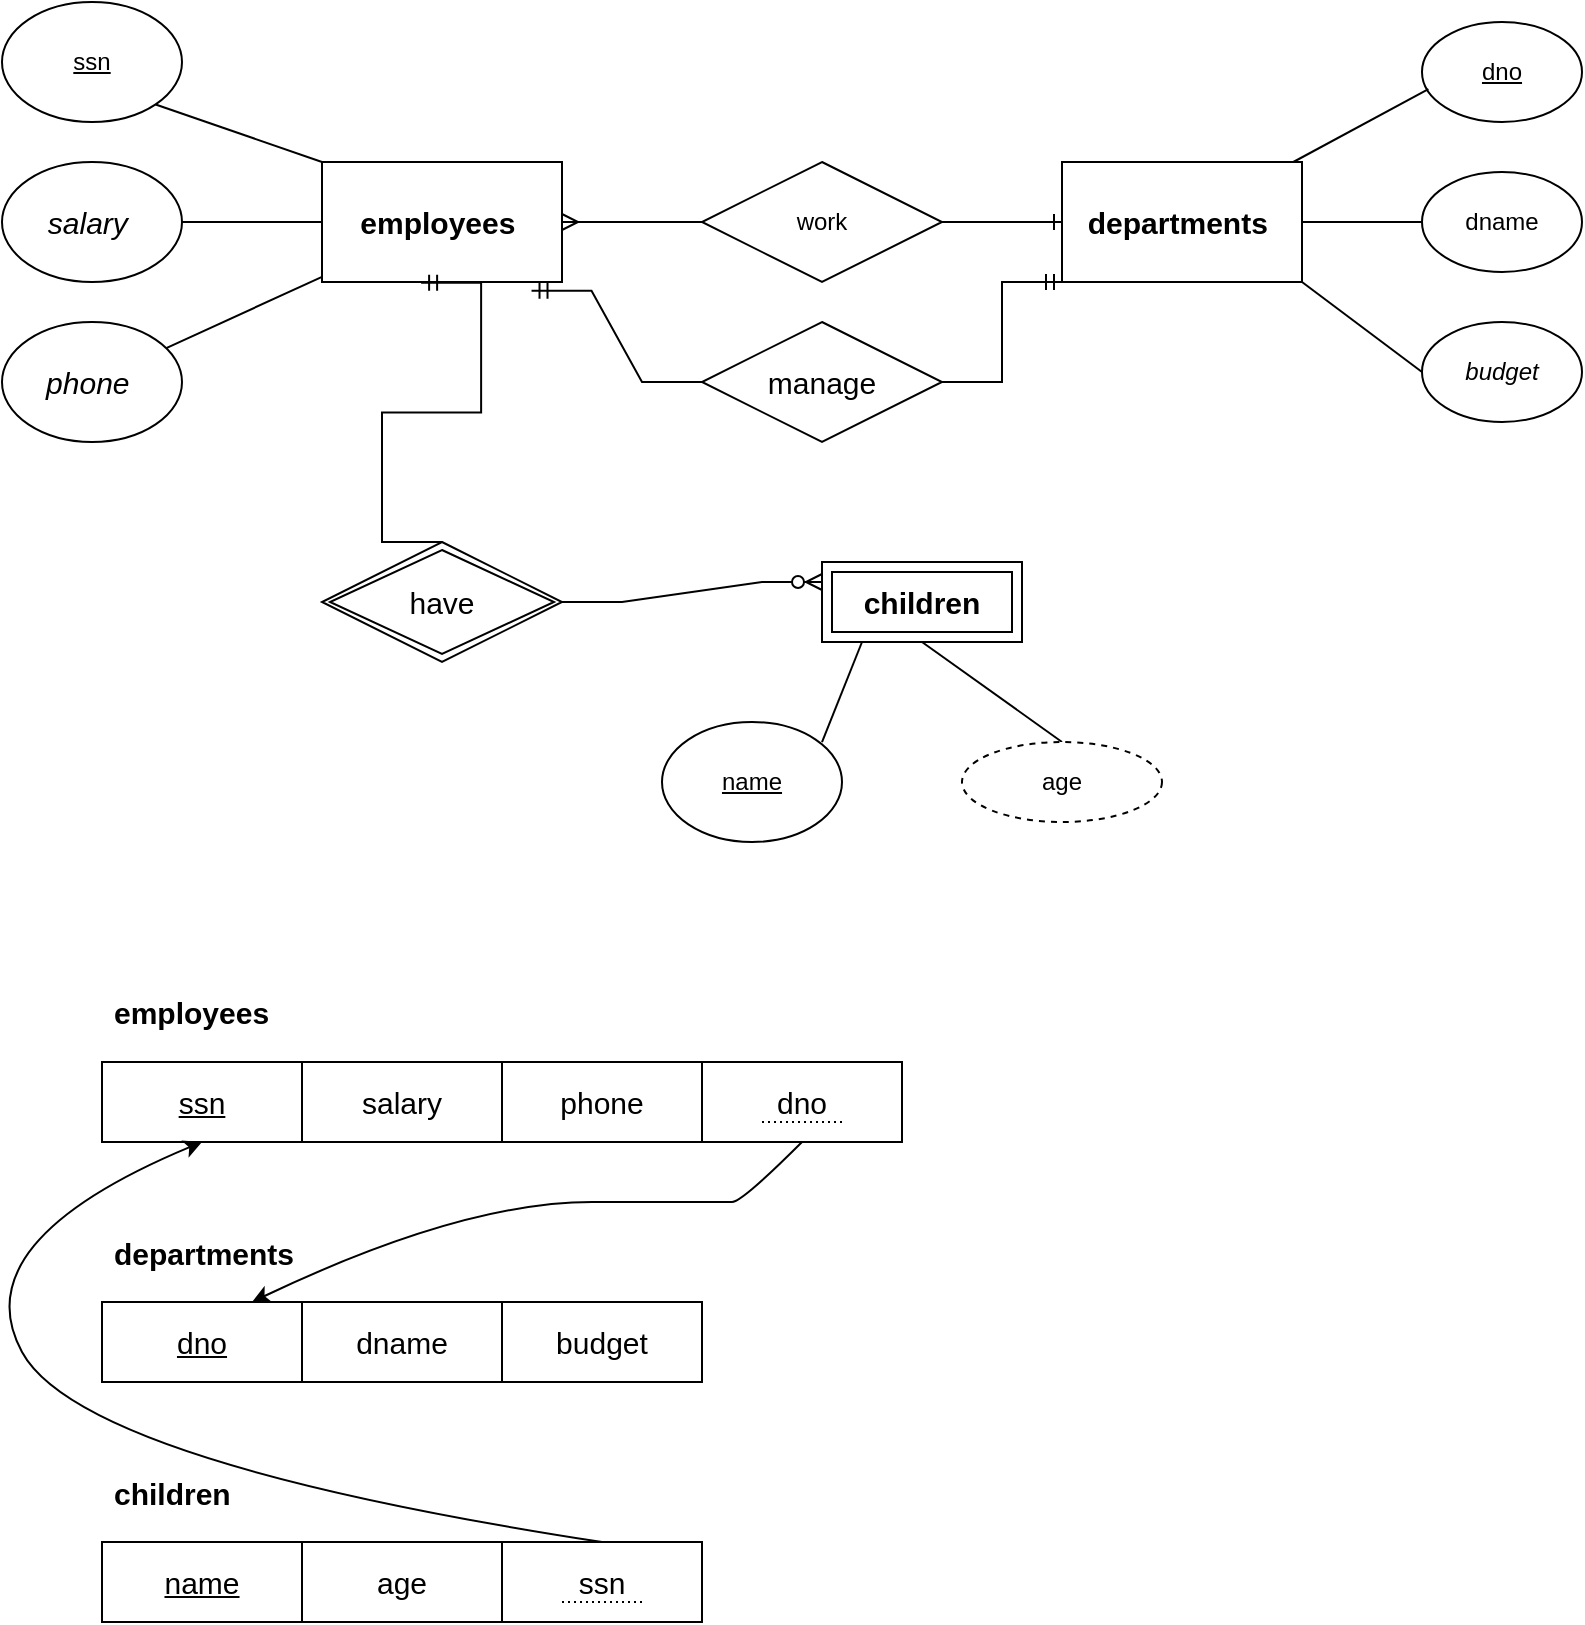 <mxfile version="20.2.7" type="github" pages="2">
  <diagram id="R2lEEEUBdFMjLlhIrx00" name="ex1">
    <mxGraphModel dx="994" dy="564" grid="1" gridSize="10" guides="1" tooltips="1" connect="1" arrows="1" fold="1" page="1" pageScale="1" pageWidth="850" pageHeight="1100" math="0" shadow="0" extFonts="Permanent Marker^https://fonts.googleapis.com/css?family=Permanent+Marker">
      <root>
        <mxCell id="0" />
        <mxCell id="1" parent="0" />
        <mxCell id="hV3xY0OW3KjCZ-4YezjG-1" value="&lt;span style=&quot;box-sizing: inherit; font-weight: 700; font-family: Muli, sans-serif; font-size: 15px; text-align: justify; background-color: rgb(255, 255, 255);&quot;&gt;employees&lt;/span&gt;&lt;span style=&quot;font-family: Muli, sans-serif; font-size: 15px; text-align: justify; background-color: rgb(255, 255, 255);&quot;&gt;&amp;nbsp;&lt;/span&gt;" style="rounded=0;whiteSpace=wrap;html=1;" parent="1" vertex="1">
          <mxGeometry x="190" y="110" width="120" height="60" as="geometry" />
        </mxCell>
        <mxCell id="hV3xY0OW3KjCZ-4YezjG-2" value="&lt;em style=&quot;box-sizing: inherit; font-family: Muli, sans-serif; font-size: 15px; text-align: justify; background-color: rgb(255, 255, 255);&quot;&gt;salary&amp;nbsp;&lt;/em&gt;" style="ellipse;whiteSpace=wrap;html=1;" parent="1" vertex="1">
          <mxGeometry x="30" y="110" width="90" height="60" as="geometry" />
        </mxCell>
        <mxCell id="hV3xY0OW3KjCZ-4YezjG-3" value="&lt;u&gt;ssn&lt;/u&gt;" style="ellipse;whiteSpace=wrap;html=1;" parent="1" vertex="1">
          <mxGeometry x="30" y="30" width="90" height="60" as="geometry" />
        </mxCell>
        <mxCell id="hV3xY0OW3KjCZ-4YezjG-4" value="&lt;em style=&quot;box-sizing: inherit; font-family: Muli, sans-serif; font-size: 15px; text-align: justify; background-color: rgb(255, 255, 255);&quot;&gt;phone&amp;nbsp;&lt;/em&gt;" style="ellipse;whiteSpace=wrap;html=1;" parent="1" vertex="1">
          <mxGeometry x="30" y="190" width="90" height="60" as="geometry" />
        </mxCell>
        <mxCell id="hV3xY0OW3KjCZ-4YezjG-10" value="&lt;span style=&quot;box-sizing: inherit; font-weight: 700; font-family: Muli, sans-serif; font-size: 15px; text-align: justify; background-color: rgb(255, 255, 255);&quot;&gt;departments&lt;/span&gt;&lt;em style=&quot;box-sizing: inherit; font-family: Muli, sans-serif; font-size: 15px; text-align: justify; background-color: rgb(255, 255, 255);&quot;&gt;&amp;nbsp;&lt;/em&gt;" style="rounded=0;whiteSpace=wrap;html=1;" parent="1" vertex="1">
          <mxGeometry x="560" y="110" width="120" height="60" as="geometry" />
        </mxCell>
        <mxCell id="hV3xY0OW3KjCZ-4YezjG-11" value="&lt;u&gt;dno&lt;/u&gt;" style="ellipse;whiteSpace=wrap;html=1;" parent="1" vertex="1">
          <mxGeometry x="740" y="40" width="80" height="50" as="geometry" />
        </mxCell>
        <mxCell id="hV3xY0OW3KjCZ-4YezjG-12" value="dname" style="ellipse;whiteSpace=wrap;html=1;" parent="1" vertex="1">
          <mxGeometry x="740" y="115" width="80" height="50" as="geometry" />
        </mxCell>
        <mxCell id="hV3xY0OW3KjCZ-4YezjG-13" value="&lt;em style=&quot;box-sizing: inherit; font-family: Muli, sans-serif; text-align: justify; background-color: rgb(255, 255, 255);&quot;&gt;&lt;font style=&quot;font-size: 12px;&quot;&gt;budget&lt;/font&gt;&lt;/em&gt;" style="ellipse;whiteSpace=wrap;html=1;" parent="1" vertex="1">
          <mxGeometry x="740" y="190" width="80" height="50" as="geometry" />
        </mxCell>
        <mxCell id="hV3xY0OW3KjCZ-4YezjG-14" value="" style="endArrow=none;html=1;rounded=0;exitX=1;exitY=1;exitDx=0;exitDy=0;entryX=0;entryY=0;entryDx=0;entryDy=0;" parent="1" source="hV3xY0OW3KjCZ-4YezjG-3" target="hV3xY0OW3KjCZ-4YezjG-1" edge="1">
          <mxGeometry width="50" height="50" relative="1" as="geometry">
            <mxPoint x="160" y="130" as="sourcePoint" />
            <mxPoint x="210" y="80" as="targetPoint" />
          </mxGeometry>
        </mxCell>
        <mxCell id="hV3xY0OW3KjCZ-4YezjG-15" value="" style="endArrow=none;html=1;rounded=0;exitX=1;exitY=0.5;exitDx=0;exitDy=0;entryX=0;entryY=0.5;entryDx=0;entryDy=0;" parent="1" source="hV3xY0OW3KjCZ-4YezjG-2" target="hV3xY0OW3KjCZ-4YezjG-1" edge="1">
          <mxGeometry width="50" height="50" relative="1" as="geometry">
            <mxPoint x="380" y="310" as="sourcePoint" />
            <mxPoint x="430" y="260" as="targetPoint" />
          </mxGeometry>
        </mxCell>
        <mxCell id="hV3xY0OW3KjCZ-4YezjG-16" value="" style="endArrow=none;html=1;rounded=0;" parent="1" source="hV3xY0OW3KjCZ-4YezjG-4" target="hV3xY0OW3KjCZ-4YezjG-1" edge="1">
          <mxGeometry width="50" height="50" relative="1" as="geometry">
            <mxPoint x="380" y="310" as="sourcePoint" />
            <mxPoint x="430" y="260" as="targetPoint" />
          </mxGeometry>
        </mxCell>
        <mxCell id="hV3xY0OW3KjCZ-4YezjG-17" value="" style="endArrow=none;html=1;rounded=0;entryX=0.04;entryY=0.672;entryDx=0;entryDy=0;entryPerimeter=0;" parent="1" source="hV3xY0OW3KjCZ-4YezjG-10" target="hV3xY0OW3KjCZ-4YezjG-11" edge="1">
          <mxGeometry width="50" height="50" relative="1" as="geometry">
            <mxPoint x="380" y="310" as="sourcePoint" />
            <mxPoint x="430" y="260" as="targetPoint" />
          </mxGeometry>
        </mxCell>
        <mxCell id="hV3xY0OW3KjCZ-4YezjG-18" value="" style="endArrow=none;html=1;rounded=0;entryX=1;entryY=0.5;entryDx=0;entryDy=0;exitX=0;exitY=0.5;exitDx=0;exitDy=0;" parent="1" source="hV3xY0OW3KjCZ-4YezjG-12" target="hV3xY0OW3KjCZ-4YezjG-10" edge="1">
          <mxGeometry width="50" height="50" relative="1" as="geometry">
            <mxPoint x="380" y="310" as="sourcePoint" />
            <mxPoint x="430" y="260" as="targetPoint" />
          </mxGeometry>
        </mxCell>
        <mxCell id="hV3xY0OW3KjCZ-4YezjG-19" value="" style="endArrow=none;html=1;rounded=0;exitX=1;exitY=1;exitDx=0;exitDy=0;entryX=0;entryY=0.5;entryDx=0;entryDy=0;" parent="1" source="hV3xY0OW3KjCZ-4YezjG-10" target="hV3xY0OW3KjCZ-4YezjG-13" edge="1">
          <mxGeometry width="50" height="50" relative="1" as="geometry">
            <mxPoint x="380" y="310" as="sourcePoint" />
            <mxPoint x="430" y="260" as="targetPoint" />
          </mxGeometry>
        </mxCell>
        <mxCell id="hV3xY0OW3KjCZ-4YezjG-24" value="&lt;u&gt;name&lt;/u&gt;" style="ellipse;whiteSpace=wrap;html=1;fontSize=12;" parent="1" vertex="1">
          <mxGeometry x="360" y="390" width="90" height="60" as="geometry" />
        </mxCell>
        <mxCell id="hV3xY0OW3KjCZ-4YezjG-27" value="" style="endArrow=none;html=1;rounded=0;fontSize=12;exitX=0.889;exitY=0.167;exitDx=0;exitDy=0;exitPerimeter=0;entryX=0.25;entryY=1;entryDx=0;entryDy=0;" parent="1" source="hV3xY0OW3KjCZ-4YezjG-24" edge="1">
          <mxGeometry width="50" height="50" relative="1" as="geometry">
            <mxPoint x="310" y="390" as="sourcePoint" />
            <mxPoint x="460" y="350" as="targetPoint" />
          </mxGeometry>
        </mxCell>
        <mxCell id="hV3xY0OW3KjCZ-4YezjG-28" value="" style="endArrow=none;html=1;rounded=0;fontSize=12;entryX=0.5;entryY=1;entryDx=0;entryDy=0;exitX=0.5;exitY=0;exitDx=0;exitDy=0;" parent="1" source="hV3xY0OW3KjCZ-4YezjG-32" edge="1">
          <mxGeometry width="50" height="50" relative="1" as="geometry">
            <mxPoint x="412.86" y="380.034" as="sourcePoint" />
            <mxPoint x="490" y="350" as="targetPoint" />
          </mxGeometry>
        </mxCell>
        <mxCell id="hV3xY0OW3KjCZ-4YezjG-32" value="age" style="ellipse;whiteSpace=wrap;html=1;align=center;dashed=1;fontSize=12;" parent="1" vertex="1">
          <mxGeometry x="510" y="400" width="100" height="40" as="geometry" />
        </mxCell>
        <mxCell id="9aeVvAgDVQ5U01HIMGX4-3" value="&lt;font style=&quot;vertical-align: inherit;&quot;&gt;&lt;font style=&quot;vertical-align: inherit;&quot;&gt;work&lt;/font&gt;&lt;/font&gt;" style="shape=rhombus;perimeter=rhombusPerimeter;whiteSpace=wrap;html=1;align=center;" parent="1" vertex="1">
          <mxGeometry x="380" y="110" width="120" height="60" as="geometry" />
        </mxCell>
        <mxCell id="9aeVvAgDVQ5U01HIMGX4-12" value="" style="edgeStyle=entityRelationEdgeStyle;fontSize=12;html=1;endArrow=ERzeroToMany;endFill=1;rounded=0;exitX=1;exitY=0.5;exitDx=0;exitDy=0;entryX=0;entryY=0.25;entryDx=0;entryDy=0;" parent="1" target="9aeVvAgDVQ5U01HIMGX4-20" edge="1">
          <mxGeometry width="100" height="100" relative="1" as="geometry">
            <mxPoint x="310" y="330" as="sourcePoint" />
            <mxPoint x="430" y="320" as="targetPoint" />
          </mxGeometry>
        </mxCell>
        <mxCell id="9aeVvAgDVQ5U01HIMGX4-13" value="manage" style="shape=rhombus;perimeter=rhombusPerimeter;whiteSpace=wrap;html=1;align=center;fontSize=15;" parent="1" vertex="1">
          <mxGeometry x="380" y="190" width="120" height="60" as="geometry" />
        </mxCell>
        <mxCell id="9aeVvAgDVQ5U01HIMGX4-14" value="" style="edgeStyle=entityRelationEdgeStyle;fontSize=12;html=1;endArrow=ERmandOne;rounded=0;entryX=0.873;entryY=1.073;entryDx=0;entryDy=0;entryPerimeter=0;exitX=0;exitY=0.5;exitDx=0;exitDy=0;" parent="1" source="9aeVvAgDVQ5U01HIMGX4-13" target="hV3xY0OW3KjCZ-4YezjG-1" edge="1">
          <mxGeometry width="100" height="100" relative="1" as="geometry">
            <mxPoint x="370" y="330" as="sourcePoint" />
            <mxPoint x="470" y="230" as="targetPoint" />
          </mxGeometry>
        </mxCell>
        <mxCell id="9aeVvAgDVQ5U01HIMGX4-15" value="" style="edgeStyle=entityRelationEdgeStyle;fontSize=12;html=1;endArrow=ERmandOne;rounded=0;entryX=0;entryY=1;entryDx=0;entryDy=0;exitX=1;exitY=0.5;exitDx=0;exitDy=0;" parent="1" source="9aeVvAgDVQ5U01HIMGX4-13" target="hV3xY0OW3KjCZ-4YezjG-10" edge="1">
          <mxGeometry width="100" height="100" relative="1" as="geometry">
            <mxPoint x="370" y="330" as="sourcePoint" />
            <mxPoint x="470" y="230" as="targetPoint" />
          </mxGeometry>
        </mxCell>
        <mxCell id="9aeVvAgDVQ5U01HIMGX4-17" value="have" style="shape=rhombus;double=1;perimeter=rhombusPerimeter;whiteSpace=wrap;html=1;align=center;fontSize=15;" parent="1" vertex="1">
          <mxGeometry x="190" y="300" width="120" height="60" as="geometry" />
        </mxCell>
        <mxCell id="9aeVvAgDVQ5U01HIMGX4-19" value="" style="edgeStyle=entityRelationEdgeStyle;fontSize=12;html=1;endArrow=ERmandOne;rounded=0;exitX=0.5;exitY=0;exitDx=0;exitDy=0;entryX=0.413;entryY=1.007;entryDx=0;entryDy=0;entryPerimeter=0;" parent="1" source="9aeVvAgDVQ5U01HIMGX4-17" target="hV3xY0OW3KjCZ-4YezjG-1" edge="1">
          <mxGeometry width="100" height="100" relative="1" as="geometry">
            <mxPoint x="370" y="330" as="sourcePoint" />
            <mxPoint x="230" y="180" as="targetPoint" />
          </mxGeometry>
        </mxCell>
        <mxCell id="9aeVvAgDVQ5U01HIMGX4-20" value="&lt;b&gt;children&lt;/b&gt;" style="shape=ext;margin=3;double=1;whiteSpace=wrap;html=1;align=center;fontSize=15;" parent="1" vertex="1">
          <mxGeometry x="440" y="310" width="100" height="40" as="geometry" />
        </mxCell>
        <mxCell id="9aeVvAgDVQ5U01HIMGX4-21" value="" style="edgeStyle=entityRelationEdgeStyle;fontSize=12;html=1;endArrow=ERone;endFill=1;rounded=0;entryX=0;entryY=0.5;entryDx=0;entryDy=0;exitX=1;exitY=0.5;exitDx=0;exitDy=0;" parent="1" source="9aeVvAgDVQ5U01HIMGX4-3" target="hV3xY0OW3KjCZ-4YezjG-10" edge="1">
          <mxGeometry width="100" height="100" relative="1" as="geometry">
            <mxPoint x="380" y="140" as="sourcePoint" />
            <mxPoint x="480" y="90" as="targetPoint" />
          </mxGeometry>
        </mxCell>
        <mxCell id="9aeVvAgDVQ5U01HIMGX4-22" value="" style="edgeStyle=entityRelationEdgeStyle;fontSize=12;html=1;endArrow=ERmany;rounded=0;entryX=1;entryY=0.5;entryDx=0;entryDy=0;exitX=0;exitY=0.5;exitDx=0;exitDy=0;" parent="1" source="9aeVvAgDVQ5U01HIMGX4-3" target="hV3xY0OW3KjCZ-4YezjG-1" edge="1">
          <mxGeometry width="100" height="100" relative="1" as="geometry">
            <mxPoint x="370" y="220" as="sourcePoint" />
            <mxPoint x="470" y="120" as="targetPoint" />
          </mxGeometry>
        </mxCell>
        <mxCell id="9aeVvAgDVQ5U01HIMGX4-23" value="&lt;u&gt;ssn&lt;/u&gt;" style="whiteSpace=wrap;html=1;align=center;fontSize=15;" parent="1" vertex="1">
          <mxGeometry x="80" y="560" width="100" height="40" as="geometry" />
        </mxCell>
        <mxCell id="9aeVvAgDVQ5U01HIMGX4-24" value="phone" style="whiteSpace=wrap;html=1;align=center;fontSize=15;" parent="1" vertex="1">
          <mxGeometry x="280" y="560" width="100" height="40" as="geometry" />
        </mxCell>
        <mxCell id="9aeVvAgDVQ5U01HIMGX4-26" value="budget" style="whiteSpace=wrap;html=1;align=center;fontSize=15;" parent="1" vertex="1">
          <mxGeometry x="280" y="680" width="100" height="40" as="geometry" />
        </mxCell>
        <mxCell id="9aeVvAgDVQ5U01HIMGX4-27" value="dname" style="whiteSpace=wrap;html=1;align=center;fontSize=15;" parent="1" vertex="1">
          <mxGeometry x="180" y="680" width="100" height="40" as="geometry" />
        </mxCell>
        <mxCell id="9aeVvAgDVQ5U01HIMGX4-28" value="&lt;u&gt;dno&lt;/u&gt;" style="whiteSpace=wrap;html=1;align=center;fontSize=15;" parent="1" vertex="1">
          <mxGeometry x="80" y="680" width="100" height="40" as="geometry" />
        </mxCell>
        <mxCell id="9aeVvAgDVQ5U01HIMGX4-29" value="salary" style="whiteSpace=wrap;html=1;align=center;fontSize=15;" parent="1" vertex="1">
          <mxGeometry x="180" y="560" width="100" height="40" as="geometry" />
        </mxCell>
        <mxCell id="9aeVvAgDVQ5U01HIMGX4-30" value="dno" style="whiteSpace=wrap;html=1;align=center;fontSize=15;" parent="1" vertex="1">
          <mxGeometry x="380" y="560" width="100" height="40" as="geometry" />
        </mxCell>
        <mxCell id="9aeVvAgDVQ5U01HIMGX4-35" value="employees " style="text;strokeColor=none;fillColor=none;spacingLeft=4;spacingRight=4;overflow=hidden;rotatable=0;points=[[0,0.5],[1,0.5]];portConstraint=eastwest;fontSize=15;fontStyle=1" parent="1" vertex="1">
          <mxGeometry x="80" y="520" width="100" height="30" as="geometry" />
        </mxCell>
        <mxCell id="9aeVvAgDVQ5U01HIMGX4-43" value="" style="endArrow=none;html=1;rounded=0;dashed=1;dashPattern=1 2;fontSize=15;" parent="1" edge="1">
          <mxGeometry relative="1" as="geometry">
            <mxPoint x="410" y="590" as="sourcePoint" />
            <mxPoint x="450" y="590" as="targetPoint" />
          </mxGeometry>
        </mxCell>
        <mxCell id="9aeVvAgDVQ5U01HIMGX4-44" value="" style="resizable=0;html=1;align=right;verticalAlign=bottom;fontSize=15;" parent="9aeVvAgDVQ5U01HIMGX4-43" connectable="0" vertex="1">
          <mxGeometry x="1" relative="1" as="geometry" />
        </mxCell>
        <mxCell id="9aeVvAgDVQ5U01HIMGX4-46" value="departments " style="text;strokeColor=none;fillColor=none;align=left;verticalAlign=middle;spacingLeft=4;spacingRight=4;overflow=hidden;points=[[0,0.5],[1,0.5]];portConstraint=eastwest;rotatable=0;fontSize=15;fontStyle=1" parent="1" vertex="1">
          <mxGeometry x="80" y="640" width="110" height="30" as="geometry" />
        </mxCell>
        <mxCell id="9aeVvAgDVQ5U01HIMGX4-52" value="ssn" style="whiteSpace=wrap;html=1;align=center;fontSize=15;" parent="1" vertex="1">
          <mxGeometry x="280" y="800" width="100" height="40" as="geometry" />
        </mxCell>
        <mxCell id="9aeVvAgDVQ5U01HIMGX4-53" value="age" style="whiteSpace=wrap;html=1;align=center;fontSize=15;" parent="1" vertex="1">
          <mxGeometry x="180" y="800" width="100" height="40" as="geometry" />
        </mxCell>
        <mxCell id="9aeVvAgDVQ5U01HIMGX4-54" value="&lt;u&gt;name&lt;/u&gt;" style="whiteSpace=wrap;html=1;align=center;fontSize=15;" parent="1" vertex="1">
          <mxGeometry x="80" y="800" width="100" height="40" as="geometry" />
        </mxCell>
        <mxCell id="9aeVvAgDVQ5U01HIMGX4-56" value="children" style="text;strokeColor=none;fillColor=none;align=left;verticalAlign=middle;spacingLeft=4;spacingRight=4;overflow=hidden;points=[[0,0.5],[1,0.5]];portConstraint=eastwest;rotatable=0;fontSize=15;fontStyle=1" parent="1" vertex="1">
          <mxGeometry x="80" y="760" width="110" height="30" as="geometry" />
        </mxCell>
        <mxCell id="9aeVvAgDVQ5U01HIMGX4-57" value="" style="endArrow=none;html=1;rounded=0;dashed=1;dashPattern=1 2;fontSize=15;" parent="1" edge="1">
          <mxGeometry relative="1" as="geometry">
            <mxPoint x="420" y="600" as="sourcePoint" />
            <mxPoint x="460" y="600" as="targetPoint" />
          </mxGeometry>
        </mxCell>
        <mxCell id="9aeVvAgDVQ5U01HIMGX4-58" value="" style="resizable=0;html=1;align=right;verticalAlign=bottom;fontSize=15;" parent="9aeVvAgDVQ5U01HIMGX4-57" connectable="0" vertex="1">
          <mxGeometry x="1" relative="1" as="geometry" />
        </mxCell>
        <mxCell id="9aeVvAgDVQ5U01HIMGX4-61" value="" style="endArrow=none;html=1;rounded=0;dashed=1;dashPattern=1 2;fontSize=15;" parent="1" edge="1">
          <mxGeometry relative="1" as="geometry">
            <mxPoint x="310" y="830" as="sourcePoint" />
            <mxPoint x="350" y="830" as="targetPoint" />
          </mxGeometry>
        </mxCell>
        <mxCell id="9aeVvAgDVQ5U01HIMGX4-63" value="" style="curved=1;endArrow=classic;html=1;rounded=0;fontSize=15;exitX=0.5;exitY=0;exitDx=0;exitDy=0;entryX=0.5;entryY=1;entryDx=0;entryDy=0;" parent="1" source="9aeVvAgDVQ5U01HIMGX4-52" target="9aeVvAgDVQ5U01HIMGX4-23" edge="1">
          <mxGeometry width="50" height="50" relative="1" as="geometry">
            <mxPoint x="390" y="750" as="sourcePoint" />
            <mxPoint x="440" y="700" as="targetPoint" />
            <Array as="points">
              <mxPoint x="70" y="760" />
              <mxPoint x="10" y="650" />
            </Array>
          </mxGeometry>
        </mxCell>
        <mxCell id="9aeVvAgDVQ5U01HIMGX4-64" value="" style="curved=1;endArrow=classic;html=1;rounded=0;fontSize=15;exitX=0.5;exitY=1;exitDx=0;exitDy=0;entryX=0.75;entryY=0;entryDx=0;entryDy=0;" parent="1" source="9aeVvAgDVQ5U01HIMGX4-30" target="9aeVvAgDVQ5U01HIMGX4-28" edge="1">
          <mxGeometry width="50" height="50" relative="1" as="geometry">
            <mxPoint x="410" y="800" as="sourcePoint" />
            <mxPoint x="460" y="750" as="targetPoint" />
            <Array as="points">
              <mxPoint x="400" y="630" />
              <mxPoint x="390" y="630" />
              <mxPoint x="260" y="630" />
            </Array>
          </mxGeometry>
        </mxCell>
      </root>
    </mxGraphModel>
  </diagram>
  <diagram id="zo1FMkvLRiDInPP8DJfZ" name="ex2">
    <mxGraphModel dx="994" dy="564" grid="1" gridSize="10" guides="1" tooltips="1" connect="1" arrows="1" fold="1" page="1" pageScale="1" pageWidth="827" pageHeight="1169" math="0" shadow="0">
      <root>
        <mxCell id="0" />
        <mxCell id="1" parent="0" />
        <mxCell id="hSBPCJvORiMNgb-6Grtc-1" value="ENROLL " style="shape=table;startSize=30;container=1;collapsible=1;childLayout=tableLayout;fixedRows=1;rowLines=0;fontStyle=1;align=center;resizeLast=1;fontSize=15;" parent="1" vertex="1">
          <mxGeometry x="40" y="40" width="180" height="160" as="geometry" />
        </mxCell>
        <mxCell id="hSBPCJvORiMNgb-6Grtc-2" value="" style="shape=tableRow;horizontal=0;startSize=0;swimlaneHead=0;swimlaneBody=0;fillColor=none;collapsible=0;dropTarget=0;points=[[0,0.5],[1,0.5]];portConstraint=eastwest;top=0;left=0;right=0;bottom=0;fontSize=15;" parent="hSBPCJvORiMNgb-6Grtc-1" vertex="1">
          <mxGeometry y="30" width="180" height="30" as="geometry" />
        </mxCell>
        <mxCell id="hSBPCJvORiMNgb-6Grtc-3" value="PK,FK1" style="shape=partialRectangle;connectable=0;fillColor=none;top=0;left=0;bottom=0;right=0;fontStyle=1;overflow=hidden;fontSize=15;" parent="hSBPCJvORiMNgb-6Grtc-2" vertex="1">
          <mxGeometry width="60" height="30" as="geometry">
            <mxRectangle width="60" height="30" as="alternateBounds" />
          </mxGeometry>
        </mxCell>
        <mxCell id="hSBPCJvORiMNgb-6Grtc-4" value="SSN" style="shape=partialRectangle;connectable=0;fillColor=none;top=0;left=0;bottom=0;right=0;align=left;spacingLeft=6;fontStyle=5;overflow=hidden;fontSize=15;" parent="hSBPCJvORiMNgb-6Grtc-2" vertex="1">
          <mxGeometry x="60" width="120" height="30" as="geometry">
            <mxRectangle width="120" height="30" as="alternateBounds" />
          </mxGeometry>
        </mxCell>
        <mxCell id="hSBPCJvORiMNgb-6Grtc-5" value="" style="shape=tableRow;horizontal=0;startSize=0;swimlaneHead=0;swimlaneBody=0;fillColor=none;collapsible=0;dropTarget=0;points=[[0,0.5],[1,0.5]];portConstraint=eastwest;top=0;left=0;right=0;bottom=1;fontSize=15;" parent="hSBPCJvORiMNgb-6Grtc-1" vertex="1">
          <mxGeometry y="60" width="180" height="30" as="geometry" />
        </mxCell>
        <mxCell id="hSBPCJvORiMNgb-6Grtc-6" value="" style="shape=partialRectangle;connectable=0;fillColor=none;top=0;left=0;bottom=0;right=0;fontStyle=1;overflow=hidden;fontSize=15;" parent="hSBPCJvORiMNgb-6Grtc-5" vertex="1">
          <mxGeometry width="60" height="30" as="geometry">
            <mxRectangle width="60" height="30" as="alternateBounds" />
          </mxGeometry>
        </mxCell>
        <mxCell id="hSBPCJvORiMNgb-6Grtc-7" value="Course" style="shape=partialRectangle;connectable=0;fillColor=none;top=0;left=0;bottom=0;right=0;align=left;spacingLeft=6;fontStyle=5;overflow=hidden;fontSize=15;" parent="hSBPCJvORiMNgb-6Grtc-5" vertex="1">
          <mxGeometry x="60" width="120" height="30" as="geometry">
            <mxRectangle width="120" height="30" as="alternateBounds" />
          </mxGeometry>
        </mxCell>
        <mxCell id="hSBPCJvORiMNgb-6Grtc-8" value="" style="shape=tableRow;horizontal=0;startSize=0;swimlaneHead=0;swimlaneBody=0;fillColor=none;collapsible=0;dropTarget=0;points=[[0,0.5],[1,0.5]];portConstraint=eastwest;top=0;left=0;right=0;bottom=0;fontSize=15;" parent="hSBPCJvORiMNgb-6Grtc-1" vertex="1">
          <mxGeometry y="90" width="180" height="30" as="geometry" />
        </mxCell>
        <mxCell id="hSBPCJvORiMNgb-6Grtc-9" value="" style="shape=partialRectangle;connectable=0;fillColor=none;top=0;left=0;bottom=0;right=0;editable=1;overflow=hidden;fontSize=15;" parent="hSBPCJvORiMNgb-6Grtc-8" vertex="1">
          <mxGeometry width="60" height="30" as="geometry">
            <mxRectangle width="60" height="30" as="alternateBounds" />
          </mxGeometry>
        </mxCell>
        <mxCell id="hSBPCJvORiMNgb-6Grtc-10" value="Quarter" style="shape=partialRectangle;connectable=0;fillColor=none;top=0;left=0;bottom=0;right=0;align=left;spacingLeft=6;overflow=hidden;fontSize=15;" parent="hSBPCJvORiMNgb-6Grtc-8" vertex="1">
          <mxGeometry x="60" width="120" height="30" as="geometry">
            <mxRectangle width="120" height="30" as="alternateBounds" />
          </mxGeometry>
        </mxCell>
        <mxCell id="hSBPCJvORiMNgb-6Grtc-11" value="" style="shape=tableRow;horizontal=0;startSize=0;swimlaneHead=0;swimlaneBody=0;fillColor=none;collapsible=0;dropTarget=0;points=[[0,0.5],[1,0.5]];portConstraint=eastwest;top=0;left=0;right=0;bottom=0;fontSize=15;" parent="hSBPCJvORiMNgb-6Grtc-1" vertex="1">
          <mxGeometry y="120" width="180" height="30" as="geometry" />
        </mxCell>
        <mxCell id="hSBPCJvORiMNgb-6Grtc-12" value="" style="shape=partialRectangle;connectable=0;fillColor=none;top=0;left=0;bottom=0;right=0;editable=1;overflow=hidden;fontSize=15;" parent="hSBPCJvORiMNgb-6Grtc-11" vertex="1">
          <mxGeometry width="60" height="30" as="geometry">
            <mxRectangle width="60" height="30" as="alternateBounds" />
          </mxGeometry>
        </mxCell>
        <mxCell id="hSBPCJvORiMNgb-6Grtc-13" value="Grade" style="shape=partialRectangle;connectable=0;fillColor=none;top=0;left=0;bottom=0;right=0;align=left;spacingLeft=6;overflow=hidden;fontSize=15;" parent="hSBPCJvORiMNgb-6Grtc-11" vertex="1">
          <mxGeometry x="60" width="120" height="30" as="geometry">
            <mxRectangle width="120" height="30" as="alternateBounds" />
          </mxGeometry>
        </mxCell>
        <mxCell id="hSBPCJvORiMNgb-6Grtc-14" value="COURSE " style="shape=table;startSize=30;container=1;collapsible=1;childLayout=tableLayout;fixedRows=1;rowLines=0;fontStyle=1;align=center;resizeLast=1;fontSize=15;" parent="1" vertex="1">
          <mxGeometry x="310" y="40" width="180" height="160" as="geometry" />
        </mxCell>
        <mxCell id="hSBPCJvORiMNgb-6Grtc-15" value="" style="shape=tableRow;horizontal=0;startSize=0;swimlaneHead=0;swimlaneBody=0;fillColor=none;collapsible=0;dropTarget=0;points=[[0,0.5],[1,0.5]];portConstraint=eastwest;top=0;left=0;right=0;bottom=0;fontSize=15;" parent="hSBPCJvORiMNgb-6Grtc-14" vertex="1">
          <mxGeometry y="30" width="180" height="30" as="geometry" />
        </mxCell>
        <mxCell id="hSBPCJvORiMNgb-6Grtc-16" value="PK" style="shape=partialRectangle;connectable=0;fillColor=none;top=0;left=0;bottom=0;right=0;fontStyle=1;overflow=hidden;fontSize=15;" parent="hSBPCJvORiMNgb-6Grtc-15" vertex="1">
          <mxGeometry width="60" height="30" as="geometry">
            <mxRectangle width="60" height="30" as="alternateBounds" />
          </mxGeometry>
        </mxCell>
        <mxCell id="hSBPCJvORiMNgb-6Grtc-17" value="Course" style="shape=partialRectangle;connectable=0;fillColor=none;top=0;left=0;bottom=0;right=0;align=left;spacingLeft=6;fontStyle=5;overflow=hidden;fontSize=15;" parent="hSBPCJvORiMNgb-6Grtc-15" vertex="1">
          <mxGeometry x="60" width="120" height="30" as="geometry">
            <mxRectangle width="120" height="30" as="alternateBounds" />
          </mxGeometry>
        </mxCell>
        <mxCell id="hSBPCJvORiMNgb-6Grtc-18" value="" style="shape=tableRow;horizontal=0;startSize=0;swimlaneHead=0;swimlaneBody=0;fillColor=none;collapsible=0;dropTarget=0;points=[[0,0.5],[1,0.5]];portConstraint=eastwest;top=0;left=0;right=0;bottom=1;fontSize=15;" parent="hSBPCJvORiMNgb-6Grtc-14" vertex="1">
          <mxGeometry y="60" width="180" height="30" as="geometry" />
        </mxCell>
        <mxCell id="hSBPCJvORiMNgb-6Grtc-19" value="" style="shape=partialRectangle;connectable=0;fillColor=none;top=0;left=0;bottom=0;right=0;fontStyle=1;overflow=hidden;fontSize=15;" parent="hSBPCJvORiMNgb-6Grtc-18" vertex="1">
          <mxGeometry width="60" height="30" as="geometry">
            <mxRectangle width="60" height="30" as="alternateBounds" />
          </mxGeometry>
        </mxCell>
        <mxCell id="hSBPCJvORiMNgb-6Grtc-20" value="" style="shape=partialRectangle;connectable=0;fillColor=none;top=0;left=0;bottom=0;right=0;align=left;spacingLeft=6;fontStyle=5;overflow=hidden;fontSize=15;" parent="hSBPCJvORiMNgb-6Grtc-18" vertex="1">
          <mxGeometry x="60" width="120" height="30" as="geometry">
            <mxRectangle width="120" height="30" as="alternateBounds" />
          </mxGeometry>
        </mxCell>
        <mxCell id="hSBPCJvORiMNgb-6Grtc-21" value="" style="shape=tableRow;horizontal=0;startSize=0;swimlaneHead=0;swimlaneBody=0;fillColor=none;collapsible=0;dropTarget=0;points=[[0,0.5],[1,0.5]];portConstraint=eastwest;top=0;left=0;right=0;bottom=0;fontSize=15;" parent="hSBPCJvORiMNgb-6Grtc-14" vertex="1">
          <mxGeometry y="90" width="180" height="30" as="geometry" />
        </mxCell>
        <mxCell id="hSBPCJvORiMNgb-6Grtc-22" value="" style="shape=partialRectangle;connectable=0;fillColor=none;top=0;left=0;bottom=0;right=0;editable=1;overflow=hidden;fontSize=15;" parent="hSBPCJvORiMNgb-6Grtc-21" vertex="1">
          <mxGeometry width="60" height="30" as="geometry">
            <mxRectangle width="60" height="30" as="alternateBounds" />
          </mxGeometry>
        </mxCell>
        <mxCell id="hSBPCJvORiMNgb-6Grtc-23" value="Cname" style="shape=partialRectangle;connectable=0;fillColor=none;top=0;left=0;bottom=0;right=0;align=left;spacingLeft=6;overflow=hidden;fontSize=15;" parent="hSBPCJvORiMNgb-6Grtc-21" vertex="1">
          <mxGeometry x="60" width="120" height="30" as="geometry">
            <mxRectangle width="120" height="30" as="alternateBounds" />
          </mxGeometry>
        </mxCell>
        <mxCell id="hSBPCJvORiMNgb-6Grtc-24" value="" style="shape=tableRow;horizontal=0;startSize=0;swimlaneHead=0;swimlaneBody=0;fillColor=none;collapsible=0;dropTarget=0;points=[[0,0.5],[1,0.5]];portConstraint=eastwest;top=0;left=0;right=0;bottom=0;fontSize=15;" parent="hSBPCJvORiMNgb-6Grtc-14" vertex="1">
          <mxGeometry y="120" width="180" height="30" as="geometry" />
        </mxCell>
        <mxCell id="hSBPCJvORiMNgb-6Grtc-25" value="" style="shape=partialRectangle;connectable=0;fillColor=none;top=0;left=0;bottom=0;right=0;editable=1;overflow=hidden;fontSize=15;" parent="hSBPCJvORiMNgb-6Grtc-24" vertex="1">
          <mxGeometry width="60" height="30" as="geometry">
            <mxRectangle width="60" height="30" as="alternateBounds" />
          </mxGeometry>
        </mxCell>
        <mxCell id="hSBPCJvORiMNgb-6Grtc-26" value="Dept" style="shape=partialRectangle;connectable=0;fillColor=none;top=0;left=0;bottom=0;right=0;align=left;spacingLeft=6;overflow=hidden;fontSize=15;" parent="hSBPCJvORiMNgb-6Grtc-24" vertex="1">
          <mxGeometry x="60" width="120" height="30" as="geometry">
            <mxRectangle width="120" height="30" as="alternateBounds" />
          </mxGeometry>
        </mxCell>
        <mxCell id="hSBPCJvORiMNgb-6Grtc-27" value="STUDENT " style="shape=table;startSize=30;container=1;collapsible=1;childLayout=tableLayout;fixedRows=1;rowLines=0;fontStyle=1;align=center;resizeLast=1;fontSize=15;" parent="1" vertex="1">
          <mxGeometry x="40" y="280" width="180" height="180" as="geometry" />
        </mxCell>
        <mxCell id="hSBPCJvORiMNgb-6Grtc-28" value="" style="shape=tableRow;horizontal=0;startSize=0;swimlaneHead=0;swimlaneBody=0;fillColor=none;collapsible=0;dropTarget=0;points=[[0,0.5],[1,0.5]];portConstraint=eastwest;top=0;left=0;right=0;bottom=0;fontSize=15;" parent="hSBPCJvORiMNgb-6Grtc-27" vertex="1">
          <mxGeometry y="30" width="180" height="30" as="geometry" />
        </mxCell>
        <mxCell id="hSBPCJvORiMNgb-6Grtc-29" value="PK" style="shape=partialRectangle;connectable=0;fillColor=none;top=0;left=0;bottom=0;right=0;fontStyle=1;overflow=hidden;fontSize=15;" parent="hSBPCJvORiMNgb-6Grtc-28" vertex="1">
          <mxGeometry width="60" height="30" as="geometry">
            <mxRectangle width="60" height="30" as="alternateBounds" />
          </mxGeometry>
        </mxCell>
        <mxCell id="hSBPCJvORiMNgb-6Grtc-30" value="SSN" style="shape=partialRectangle;connectable=0;fillColor=none;top=0;left=0;bottom=0;right=0;align=left;spacingLeft=6;fontStyle=5;overflow=hidden;fontSize=15;" parent="hSBPCJvORiMNgb-6Grtc-28" vertex="1">
          <mxGeometry x="60" width="120" height="30" as="geometry">
            <mxRectangle width="120" height="30" as="alternateBounds" />
          </mxGeometry>
        </mxCell>
        <mxCell id="hSBPCJvORiMNgb-6Grtc-31" value="" style="shape=tableRow;horizontal=0;startSize=0;swimlaneHead=0;swimlaneBody=0;fillColor=none;collapsible=0;dropTarget=0;points=[[0,0.5],[1,0.5]];portConstraint=eastwest;top=0;left=0;right=0;bottom=1;fontSize=15;" parent="hSBPCJvORiMNgb-6Grtc-27" vertex="1">
          <mxGeometry y="60" width="180" height="20" as="geometry" />
        </mxCell>
        <mxCell id="hSBPCJvORiMNgb-6Grtc-32" value="" style="shape=partialRectangle;connectable=0;fillColor=none;top=0;left=0;bottom=0;right=0;fontStyle=1;overflow=hidden;fontSize=15;" parent="hSBPCJvORiMNgb-6Grtc-31" vertex="1">
          <mxGeometry width="60" height="20" as="geometry">
            <mxRectangle width="60" height="20" as="alternateBounds" />
          </mxGeometry>
        </mxCell>
        <mxCell id="hSBPCJvORiMNgb-6Grtc-33" value="" style="shape=partialRectangle;connectable=0;fillColor=none;top=0;left=0;bottom=0;right=0;align=left;spacingLeft=6;fontStyle=5;overflow=hidden;fontSize=15;" parent="hSBPCJvORiMNgb-6Grtc-31" vertex="1">
          <mxGeometry x="60" width="120" height="20" as="geometry">
            <mxRectangle width="120" height="20" as="alternateBounds" />
          </mxGeometry>
        </mxCell>
        <mxCell id="hSBPCJvORiMNgb-6Grtc-34" value="" style="shape=tableRow;horizontal=0;startSize=0;swimlaneHead=0;swimlaneBody=0;fillColor=none;collapsible=0;dropTarget=0;points=[[0,0.5],[1,0.5]];portConstraint=eastwest;top=0;left=0;right=0;bottom=0;fontSize=15;" parent="hSBPCJvORiMNgb-6Grtc-27" vertex="1">
          <mxGeometry y="80" width="180" height="30" as="geometry" />
        </mxCell>
        <mxCell id="hSBPCJvORiMNgb-6Grtc-35" value="" style="shape=partialRectangle;connectable=0;fillColor=none;top=0;left=0;bottom=0;right=0;editable=1;overflow=hidden;fontSize=15;" parent="hSBPCJvORiMNgb-6Grtc-34" vertex="1">
          <mxGeometry width="60" height="30" as="geometry">
            <mxRectangle width="60" height="30" as="alternateBounds" />
          </mxGeometry>
        </mxCell>
        <mxCell id="hSBPCJvORiMNgb-6Grtc-36" value="Name" style="shape=partialRectangle;connectable=0;fillColor=none;top=0;left=0;bottom=0;right=0;align=left;spacingLeft=6;overflow=hidden;fontSize=15;" parent="hSBPCJvORiMNgb-6Grtc-34" vertex="1">
          <mxGeometry x="60" width="120" height="30" as="geometry">
            <mxRectangle width="120" height="30" as="alternateBounds" />
          </mxGeometry>
        </mxCell>
        <mxCell id="hSBPCJvORiMNgb-6Grtc-37" value="" style="shape=tableRow;horizontal=0;startSize=0;swimlaneHead=0;swimlaneBody=0;fillColor=none;collapsible=0;dropTarget=0;points=[[0,0.5],[1,0.5]];portConstraint=eastwest;top=0;left=0;right=0;bottom=0;fontSize=15;" parent="hSBPCJvORiMNgb-6Grtc-27" vertex="1">
          <mxGeometry y="110" width="180" height="30" as="geometry" />
        </mxCell>
        <mxCell id="hSBPCJvORiMNgb-6Grtc-38" value="" style="shape=partialRectangle;connectable=0;fillColor=none;top=0;left=0;bottom=0;right=0;editable=1;overflow=hidden;fontSize=15;" parent="hSBPCJvORiMNgb-6Grtc-37" vertex="1">
          <mxGeometry width="60" height="30" as="geometry">
            <mxRectangle width="60" height="30" as="alternateBounds" />
          </mxGeometry>
        </mxCell>
        <mxCell id="hSBPCJvORiMNgb-6Grtc-39" value="Major" style="shape=partialRectangle;connectable=0;fillColor=none;top=0;left=0;bottom=0;right=0;align=left;spacingLeft=6;overflow=hidden;fontSize=15;" parent="hSBPCJvORiMNgb-6Grtc-37" vertex="1">
          <mxGeometry x="60" width="120" height="30" as="geometry">
            <mxRectangle width="120" height="30" as="alternateBounds" />
          </mxGeometry>
        </mxCell>
        <mxCell id="hSBPCJvORiMNgb-6Grtc-40" value="BOOK_ADOPTION " style="shape=table;startSize=30;container=1;collapsible=1;childLayout=tableLayout;fixedRows=1;rowLines=0;fontStyle=1;align=center;resizeLast=1;fontSize=15;" parent="1" vertex="1">
          <mxGeometry x="600" y="40" width="180" height="160" as="geometry" />
        </mxCell>
        <mxCell id="hSBPCJvORiMNgb-6Grtc-41" value="" style="shape=tableRow;horizontal=0;startSize=0;swimlaneHead=0;swimlaneBody=0;fillColor=none;collapsible=0;dropTarget=0;points=[[0,0.5],[1,0.5]];portConstraint=eastwest;top=0;left=0;right=0;bottom=0;fontSize=15;" parent="hSBPCJvORiMNgb-6Grtc-40" vertex="1">
          <mxGeometry y="30" width="180" height="30" as="geometry" />
        </mxCell>
        <mxCell id="hSBPCJvORiMNgb-6Grtc-42" value="" style="shape=partialRectangle;connectable=0;fillColor=none;top=0;left=0;bottom=0;right=0;fontStyle=1;overflow=hidden;fontSize=15;" parent="hSBPCJvORiMNgb-6Grtc-41" vertex="1">
          <mxGeometry width="60" height="30" as="geometry">
            <mxRectangle width="60" height="30" as="alternateBounds" />
          </mxGeometry>
        </mxCell>
        <mxCell id="hSBPCJvORiMNgb-6Grtc-43" value="Course" style="shape=partialRectangle;connectable=0;fillColor=none;top=0;left=0;bottom=0;right=0;align=left;spacingLeft=6;fontStyle=5;overflow=hidden;fontSize=15;" parent="hSBPCJvORiMNgb-6Grtc-41" vertex="1">
          <mxGeometry x="60" width="120" height="30" as="geometry">
            <mxRectangle width="120" height="30" as="alternateBounds" />
          </mxGeometry>
        </mxCell>
        <mxCell id="hSBPCJvORiMNgb-6Grtc-44" value="" style="shape=tableRow;horizontal=0;startSize=0;swimlaneHead=0;swimlaneBody=0;fillColor=none;collapsible=0;dropTarget=0;points=[[0,0.5],[1,0.5]];portConstraint=eastwest;top=0;left=0;right=0;bottom=1;fontSize=15;" parent="hSBPCJvORiMNgb-6Grtc-40" vertex="1">
          <mxGeometry y="60" width="180" height="30" as="geometry" />
        </mxCell>
        <mxCell id="hSBPCJvORiMNgb-6Grtc-45" value="" style="shape=partialRectangle;connectable=0;fillColor=none;top=0;left=0;bottom=0;right=0;fontStyle=1;overflow=hidden;fontSize=15;" parent="hSBPCJvORiMNgb-6Grtc-44" vertex="1">
          <mxGeometry width="60" height="30" as="geometry">
            <mxRectangle width="60" height="30" as="alternateBounds" />
          </mxGeometry>
        </mxCell>
        <mxCell id="hSBPCJvORiMNgb-6Grtc-46" value="Book_ISBN" style="shape=partialRectangle;connectable=0;fillColor=none;top=0;left=0;bottom=0;right=0;align=left;spacingLeft=6;fontStyle=5;overflow=hidden;fontSize=15;" parent="hSBPCJvORiMNgb-6Grtc-44" vertex="1">
          <mxGeometry x="60" width="120" height="30" as="geometry">
            <mxRectangle width="120" height="30" as="alternateBounds" />
          </mxGeometry>
        </mxCell>
        <mxCell id="hSBPCJvORiMNgb-6Grtc-47" value="" style="shape=tableRow;horizontal=0;startSize=0;swimlaneHead=0;swimlaneBody=0;fillColor=none;collapsible=0;dropTarget=0;points=[[0,0.5],[1,0.5]];portConstraint=eastwest;top=0;left=0;right=0;bottom=0;fontSize=15;" parent="hSBPCJvORiMNgb-6Grtc-40" vertex="1">
          <mxGeometry y="90" width="180" height="30" as="geometry" />
        </mxCell>
        <mxCell id="hSBPCJvORiMNgb-6Grtc-48" value="" style="shape=partialRectangle;connectable=0;fillColor=none;top=0;left=0;bottom=0;right=0;editable=1;overflow=hidden;fontSize=15;" parent="hSBPCJvORiMNgb-6Grtc-47" vertex="1">
          <mxGeometry width="60" height="30" as="geometry">
            <mxRectangle width="60" height="30" as="alternateBounds" />
          </mxGeometry>
        </mxCell>
        <mxCell id="hSBPCJvORiMNgb-6Grtc-49" value="Quarter" style="shape=partialRectangle;connectable=0;fillColor=none;top=0;left=0;bottom=0;right=0;align=left;spacingLeft=6;overflow=hidden;fontSize=15;" parent="hSBPCJvORiMNgb-6Grtc-47" vertex="1">
          <mxGeometry x="60" width="120" height="30" as="geometry">
            <mxRectangle width="120" height="30" as="alternateBounds" />
          </mxGeometry>
        </mxCell>
        <mxCell id="hSBPCJvORiMNgb-6Grtc-50" value="" style="shape=tableRow;horizontal=0;startSize=0;swimlaneHead=0;swimlaneBody=0;fillColor=none;collapsible=0;dropTarget=0;points=[[0,0.5],[1,0.5]];portConstraint=eastwest;top=0;left=0;right=0;bottom=0;fontSize=15;" parent="hSBPCJvORiMNgb-6Grtc-40" vertex="1">
          <mxGeometry y="120" width="180" height="30" as="geometry" />
        </mxCell>
        <mxCell id="hSBPCJvORiMNgb-6Grtc-51" value="" style="shape=partialRectangle;connectable=0;fillColor=none;top=0;left=0;bottom=0;right=0;editable=1;overflow=hidden;fontSize=15;" parent="hSBPCJvORiMNgb-6Grtc-50" vertex="1">
          <mxGeometry width="60" height="30" as="geometry">
            <mxRectangle width="60" height="30" as="alternateBounds" />
          </mxGeometry>
        </mxCell>
        <mxCell id="hSBPCJvORiMNgb-6Grtc-52" value="" style="shape=partialRectangle;connectable=0;fillColor=none;top=0;left=0;bottom=0;right=0;align=left;spacingLeft=6;overflow=hidden;fontSize=15;" parent="hSBPCJvORiMNgb-6Grtc-50" vertex="1">
          <mxGeometry x="60" width="120" height="30" as="geometry">
            <mxRectangle width="120" height="30" as="alternateBounds" />
          </mxGeometry>
        </mxCell>
        <mxCell id="hSBPCJvORiMNgb-6Grtc-53" value="BOOK " style="shape=table;startSize=30;container=1;collapsible=1;childLayout=tableLayout;fixedRows=1;rowLines=0;fontStyle=1;align=center;resizeLast=1;fontSize=15;" parent="1" vertex="1">
          <mxGeometry x="600" y="280" width="180" height="180" as="geometry" />
        </mxCell>
        <mxCell id="hSBPCJvORiMNgb-6Grtc-54" value="" style="shape=tableRow;horizontal=0;startSize=0;swimlaneHead=0;swimlaneBody=0;fillColor=none;collapsible=0;dropTarget=0;points=[[0,0.5],[1,0.5]];portConstraint=eastwest;top=0;left=0;right=0;bottom=0;fontSize=15;" parent="hSBPCJvORiMNgb-6Grtc-53" vertex="1">
          <mxGeometry y="30" width="180" height="30" as="geometry" />
        </mxCell>
        <mxCell id="hSBPCJvORiMNgb-6Grtc-55" value="PK" style="shape=partialRectangle;connectable=0;fillColor=none;top=0;left=0;bottom=0;right=0;fontStyle=1;overflow=hidden;fontSize=15;" parent="hSBPCJvORiMNgb-6Grtc-54" vertex="1">
          <mxGeometry width="60" height="30" as="geometry">
            <mxRectangle width="60" height="30" as="alternateBounds" />
          </mxGeometry>
        </mxCell>
        <mxCell id="hSBPCJvORiMNgb-6Grtc-56" value="Book_ISBN" style="shape=partialRectangle;connectable=0;fillColor=none;top=0;left=0;bottom=0;right=0;align=left;spacingLeft=6;fontStyle=5;overflow=hidden;fontSize=15;" parent="hSBPCJvORiMNgb-6Grtc-54" vertex="1">
          <mxGeometry x="60" width="120" height="30" as="geometry">
            <mxRectangle width="120" height="30" as="alternateBounds" />
          </mxGeometry>
        </mxCell>
        <mxCell id="hSBPCJvORiMNgb-6Grtc-57" value="" style="shape=tableRow;horizontal=0;startSize=0;swimlaneHead=0;swimlaneBody=0;fillColor=none;collapsible=0;dropTarget=0;points=[[0,0.5],[1,0.5]];portConstraint=eastwest;top=0;left=0;right=0;bottom=1;fontSize=15;" parent="hSBPCJvORiMNgb-6Grtc-53" vertex="1">
          <mxGeometry y="60" width="180" height="20" as="geometry" />
        </mxCell>
        <mxCell id="hSBPCJvORiMNgb-6Grtc-58" value="" style="shape=partialRectangle;connectable=0;fillColor=none;top=0;left=0;bottom=0;right=0;fontStyle=1;overflow=hidden;fontSize=15;" parent="hSBPCJvORiMNgb-6Grtc-57" vertex="1">
          <mxGeometry width="60" height="20" as="geometry">
            <mxRectangle width="60" height="20" as="alternateBounds" />
          </mxGeometry>
        </mxCell>
        <mxCell id="hSBPCJvORiMNgb-6Grtc-59" value="" style="shape=partialRectangle;connectable=0;fillColor=none;top=0;left=0;bottom=0;right=0;align=left;spacingLeft=6;fontStyle=5;overflow=hidden;fontSize=15;" parent="hSBPCJvORiMNgb-6Grtc-57" vertex="1">
          <mxGeometry x="60" width="120" height="20" as="geometry">
            <mxRectangle width="120" height="20" as="alternateBounds" />
          </mxGeometry>
        </mxCell>
        <mxCell id="hSBPCJvORiMNgb-6Grtc-60" value="" style="shape=tableRow;horizontal=0;startSize=0;swimlaneHead=0;swimlaneBody=0;fillColor=none;collapsible=0;dropTarget=0;points=[[0,0.5],[1,0.5]];portConstraint=eastwest;top=0;left=0;right=0;bottom=0;fontSize=15;" parent="hSBPCJvORiMNgb-6Grtc-53" vertex="1">
          <mxGeometry y="80" width="180" height="30" as="geometry" />
        </mxCell>
        <mxCell id="hSBPCJvORiMNgb-6Grtc-61" value="" style="shape=partialRectangle;connectable=0;fillColor=none;top=0;left=0;bottom=0;right=0;editable=1;overflow=hidden;fontSize=15;" parent="hSBPCJvORiMNgb-6Grtc-60" vertex="1">
          <mxGeometry width="60" height="30" as="geometry">
            <mxRectangle width="60" height="30" as="alternateBounds" />
          </mxGeometry>
        </mxCell>
        <mxCell id="hSBPCJvORiMNgb-6Grtc-62" value="Book_Title" style="shape=partialRectangle;connectable=0;fillColor=none;top=0;left=0;bottom=0;right=0;align=left;spacingLeft=6;overflow=hidden;fontSize=15;" parent="hSBPCJvORiMNgb-6Grtc-60" vertex="1">
          <mxGeometry x="60" width="120" height="30" as="geometry">
            <mxRectangle width="120" height="30" as="alternateBounds" />
          </mxGeometry>
        </mxCell>
        <mxCell id="hSBPCJvORiMNgb-6Grtc-63" value="" style="shape=tableRow;horizontal=0;startSize=0;swimlaneHead=0;swimlaneBody=0;fillColor=none;collapsible=0;dropTarget=0;points=[[0,0.5],[1,0.5]];portConstraint=eastwest;top=0;left=0;right=0;bottom=0;fontSize=15;" parent="hSBPCJvORiMNgb-6Grtc-53" vertex="1">
          <mxGeometry y="110" width="180" height="30" as="geometry" />
        </mxCell>
        <mxCell id="hSBPCJvORiMNgb-6Grtc-64" value="&#xa;&#xa;&#xa;&#xa;&#xa;&#xa;&#xa;&#xa;&#xa;&#xa;&#xa;&#xa;&#xa;" style="shape=partialRectangle;connectable=0;fillColor=none;top=0;left=0;bottom=0;right=0;editable=1;overflow=hidden;fontSize=15;" parent="hSBPCJvORiMNgb-6Grtc-63" vertex="1">
          <mxGeometry width="60" height="30" as="geometry">
            <mxRectangle width="60" height="30" as="alternateBounds" />
          </mxGeometry>
        </mxCell>
        <mxCell id="hSBPCJvORiMNgb-6Grtc-65" value="Publisher" style="shape=partialRectangle;connectable=0;fillColor=none;top=0;left=0;bottom=0;right=0;align=left;spacingLeft=6;overflow=hidden;fontSize=15;" parent="hSBPCJvORiMNgb-6Grtc-63" vertex="1">
          <mxGeometry x="60" width="120" height="30" as="geometry">
            <mxRectangle width="120" height="30" as="alternateBounds" />
          </mxGeometry>
        </mxCell>
        <mxCell id="hSBPCJvORiMNgb-6Grtc-81" value="Author" style="shape=partialRectangle;connectable=0;fillColor=none;top=0;left=0;bottom=0;right=0;align=left;spacingLeft=6;overflow=hidden;fontSize=15;" parent="1" vertex="1">
          <mxGeometry x="660" y="420" width="120" height="30" as="geometry">
            <mxRectangle width="120" height="30" as="alternateBounds" />
          </mxGeometry>
        </mxCell>
        <mxCell id="hSBPCJvORiMNgb-6Grtc-82" value="Bdate" style="shape=partialRectangle;connectable=0;fillColor=none;top=0;left=0;bottom=0;right=0;align=left;spacingLeft=6;overflow=hidden;fontSize=15;" parent="1" vertex="1">
          <mxGeometry x="100" y="420" width="120" height="30" as="geometry">
            <mxRectangle width="120" height="30" as="alternateBounds" />
          </mxGeometry>
        </mxCell>
        <mxCell id="hSBPCJvORiMNgb-6Grtc-83" value="PK,FK2" style="shape=partialRectangle;connectable=0;fillColor=none;top=0;left=0;bottom=0;right=0;fontStyle=1;overflow=hidden;fontSize=15;" parent="1" vertex="1">
          <mxGeometry x="40" y="100" width="60" height="30" as="geometry">
            <mxRectangle width="60" height="30" as="alternateBounds" />
          </mxGeometry>
        </mxCell>
        <mxCell id="hSBPCJvORiMNgb-6Grtc-84" value="PK,FK2" style="shape=partialRectangle;connectable=0;fillColor=none;top=0;left=0;bottom=0;right=0;fontStyle=1;overflow=hidden;fontSize=15;" parent="1" vertex="1">
          <mxGeometry x="600" y="100" width="60" height="30" as="geometry">
            <mxRectangle width="60" height="30" as="alternateBounds" />
          </mxGeometry>
        </mxCell>
        <mxCell id="hSBPCJvORiMNgb-6Grtc-86" value="PK,FK1" style="shape=partialRectangle;connectable=0;fillColor=none;top=0;left=0;bottom=0;right=0;fontStyle=1;overflow=hidden;fontSize=15;" parent="1" vertex="1">
          <mxGeometry x="600" y="70" width="60" height="30" as="geometry">
            <mxRectangle width="60" height="30" as="alternateBounds" />
          </mxGeometry>
        </mxCell>
        <mxCell id="hSBPCJvORiMNgb-6Grtc-87" value="" style="endArrow=classic;html=1;rounded=0;fontSize=15;exitX=1;exitY=0.5;exitDx=0;exitDy=0;entryX=0;entryY=0.5;entryDx=0;entryDy=0;" parent="1" source="hSBPCJvORiMNgb-6Grtc-5" target="hSBPCJvORiMNgb-6Grtc-15" edge="1">
          <mxGeometry width="50" height="50" relative="1" as="geometry">
            <mxPoint x="390" y="300" as="sourcePoint" />
            <mxPoint x="440" y="250" as="targetPoint" />
            <Array as="points">
              <mxPoint x="300" y="115" />
            </Array>
          </mxGeometry>
        </mxCell>
        <mxCell id="hSBPCJvORiMNgb-6Grtc-89" value="" style="endArrow=classic;html=1;rounded=0;fontSize=15;exitX=0;exitY=0.5;exitDx=0;exitDy=0;entryX=0;entryY=0.5;entryDx=0;entryDy=0;" parent="1" source="hSBPCJvORiMNgb-6Grtc-2" target="hSBPCJvORiMNgb-6Grtc-28" edge="1">
          <mxGeometry width="50" height="50" relative="1" as="geometry">
            <mxPoint x="390" y="300" as="sourcePoint" />
            <mxPoint x="440" y="250" as="targetPoint" />
            <Array as="points">
              <mxPoint x="10" y="85" />
              <mxPoint x="10" y="325" />
            </Array>
          </mxGeometry>
        </mxCell>
        <mxCell id="hSBPCJvORiMNgb-6Grtc-90" value="" style="endArrow=classic;html=1;rounded=0;fontSize=15;entryX=1.009;entryY=0.28;entryDx=0;entryDy=0;entryPerimeter=0;" parent="1" target="hSBPCJvORiMNgb-6Grtc-15" edge="1">
          <mxGeometry width="50" height="50" relative="1" as="geometry">
            <mxPoint x="600" y="80" as="sourcePoint" />
            <mxPoint x="500" y="80" as="targetPoint" />
          </mxGeometry>
        </mxCell>
        <mxCell id="hSBPCJvORiMNgb-6Grtc-91" value="" style="endArrow=classic;html=1;rounded=0;fontSize=15;entryX=0;entryY=0.5;entryDx=0;entryDy=0;" parent="1" target="hSBPCJvORiMNgb-6Grtc-54" edge="1">
          <mxGeometry width="50" height="50" relative="1" as="geometry">
            <mxPoint x="600" y="120" as="sourcePoint" />
            <mxPoint x="440" y="250" as="targetPoint" />
            <Array as="points">
              <mxPoint x="560" y="120" />
              <mxPoint x="560" y="325" />
            </Array>
          </mxGeometry>
        </mxCell>
      </root>
    </mxGraphModel>
  </diagram>
</mxfile>
